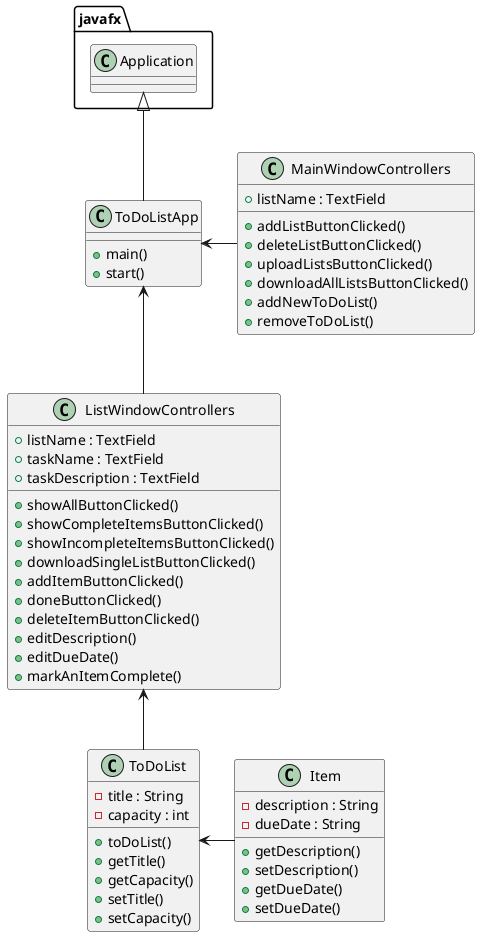 @startuml
'https://plantuml.com/sequence-diagram

class ToDoListApp {
    + main()
    + start()
}

class MainWindowControllers {
    + listName : TextField

    + addListButtonClicked()
    + deleteListButtonClicked()
    + uploadListsButtonClicked()
    + downloadAllListsButtonClicked()
    + addNewToDoList()
    + removeToDoList()
}

class ListWindowControllers {
    + listName : TextField
    + taskName : TextField
    + taskDescription : TextField

    + showAllButtonClicked()
    + showCompleteItemsButtonClicked()
    + showIncompleteItemsButtonClicked()
    + downloadSingleListButtonClicked()
    + addItemButtonClicked()
    + doneButtonClicked()
    + deleteItemButtonClicked()
    + editDescription()
    + editDueDate()
    + markAnItemComplete()
}

class Item {
    - description : String
    - dueDate : String

    + getDescription()
    + setDescription()
    + getDueDate()
    + setDueDate()
}

class ToDoList {
    - title : String
    - capacity : int

    + toDoList()
    + getTitle()
    + getCapacity()
    + setTitle()
    + setCapacity()
}

javafx.Application <|-- ToDoListApp

ToDoListApp <-- ListWindowControllers
ToDoListApp <- MainWindowControllers
ToDoList <- Item
ListWindowControllers <-- ToDoList

@enduml